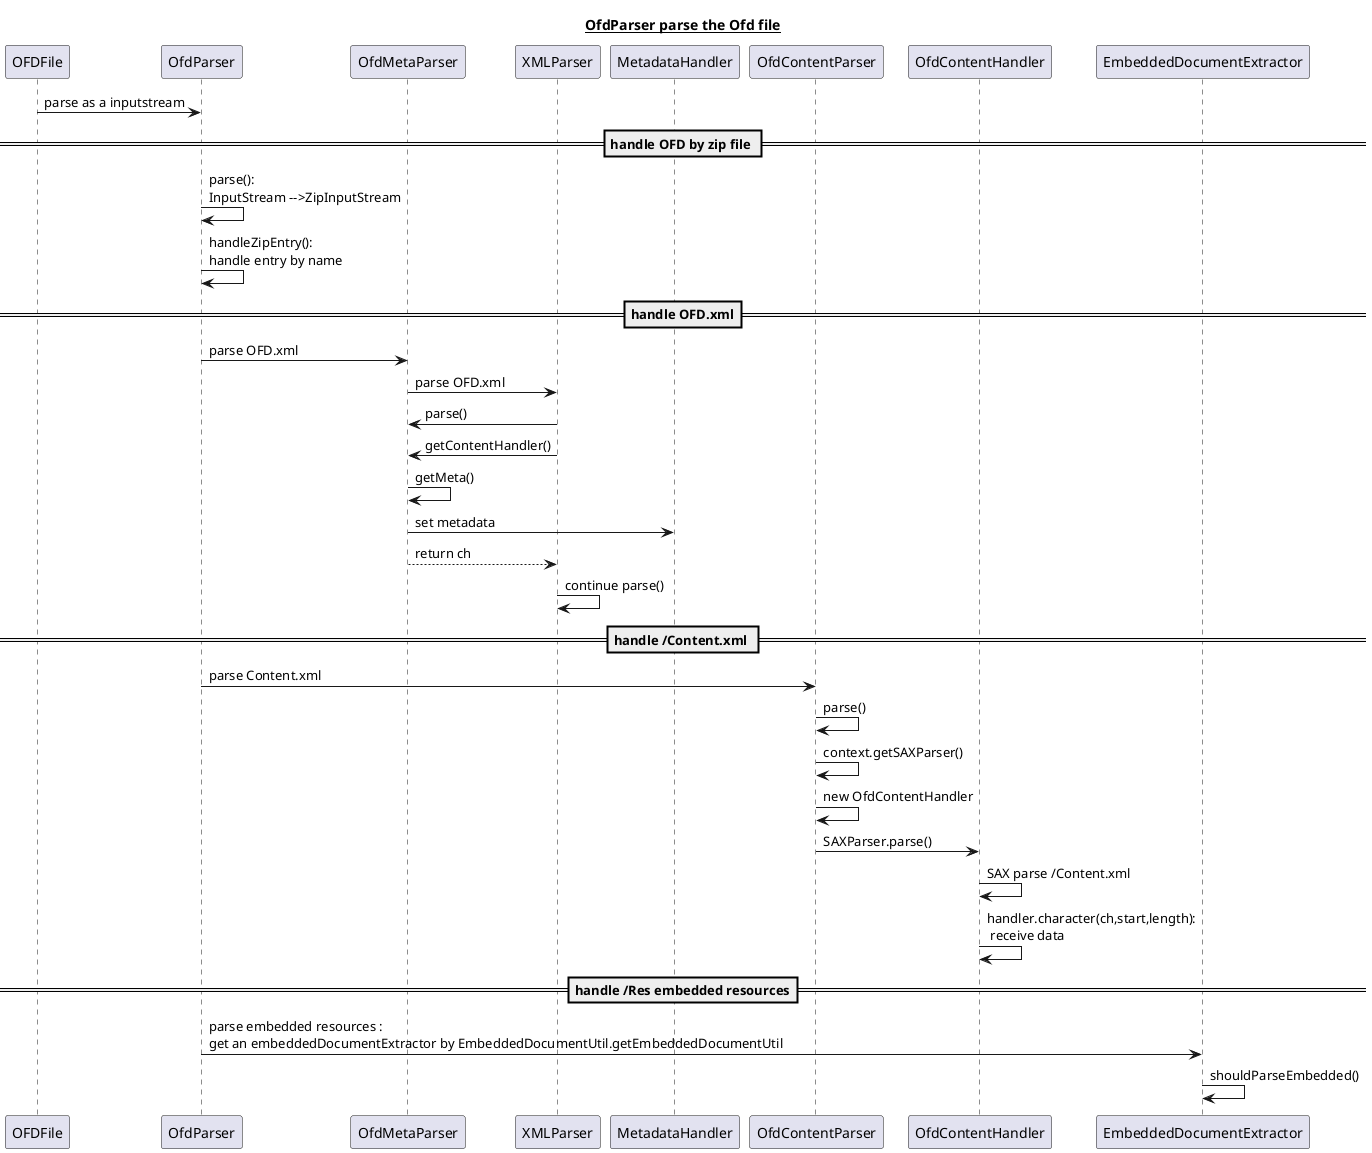 @startuml
title
<u>OfdParser parse the Ofd file</u>
end title
OFDFile -> OfdParser:parse as a inputstream
== handle OFD by zip file ==
OfdParser->OfdParser:parse():\nInputStream -->ZipInputStream
OfdParser->OfdParser:handleZipEntry():\nhandle entry by name
== handle OFD.xml==
OfdParser -> OfdMetaParser:parse OFD.xml
OfdMetaParser -> XMLParser:parse OFD.xml
XMLParser -> OfdMetaParser:parse()
XMLParser->OfdMetaParser:getContentHandler()
OfdMetaParser ->OfdMetaParser:getMeta()
OfdMetaParser ->MetadataHandler:set metadata
OfdMetaParser --> XMLParser :return ch
XMLParser ->XMLParser : continue parse()
== handle /Content.xml ==
OfdParser -> OfdContentParser : parse Content.xml
OfdContentParser -> OfdContentParser : parse()
OfdContentParser -> OfdContentParser : context.getSAXParser()
OfdContentParser -> OfdContentParser : new OfdContentHandler
OfdContentParser -> OfdContentHandler : SAXParser.parse()
OfdContentHandler -> OfdContentHandler : SAX parse /Content.xml
OfdContentHandler -> OfdContentHandler : handler.character(ch,start,length):\n receive data
==handle /Res embedded resources==
OfdParser -> EmbeddedDocumentExtractor : parse embedded resources :\nget an embeddedDocumentExtractor by EmbeddedDocumentUtil.getEmbeddedDocumentUtil
EmbeddedDocumentExtractor ->EmbeddedDocumentExtractor:shouldParseEmbedded()
@enduml